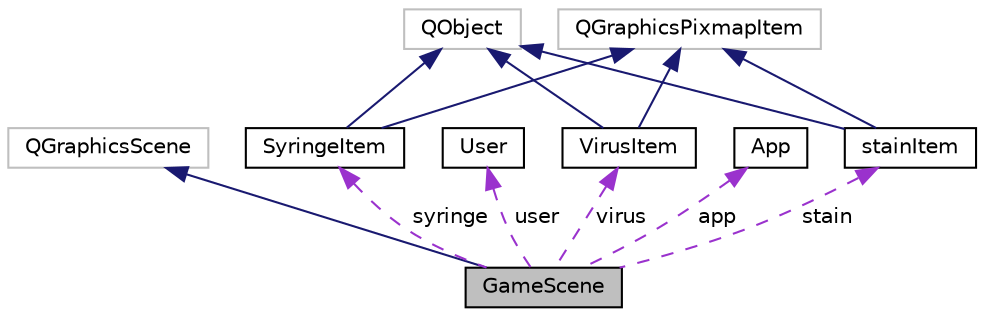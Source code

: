 digraph "GameScene"
{
  edge [fontname="Helvetica",fontsize="10",labelfontname="Helvetica",labelfontsize="10"];
  node [fontname="Helvetica",fontsize="10",shape=record];
  Node2 [label="GameScene",height=0.2,width=0.4,color="black", fillcolor="grey75", style="filled", fontcolor="black"];
  Node3 -> Node2 [dir="back",color="midnightblue",fontsize="10",style="solid",fontname="Helvetica"];
  Node3 [label="QGraphicsScene",height=0.2,width=0.4,color="grey75", fillcolor="white", style="filled"];
  Node4 -> Node2 [dir="back",color="darkorchid3",fontsize="10",style="dashed",label=" syringe" ,fontname="Helvetica"];
  Node4 [label="SyringeItem",height=0.2,width=0.4,color="black", fillcolor="white", style="filled",URL="$classSyringeItem.html"];
  Node5 -> Node4 [dir="back",color="midnightblue",fontsize="10",style="solid",fontname="Helvetica"];
  Node5 [label="QObject",height=0.2,width=0.4,color="grey75", fillcolor="white", style="filled"];
  Node6 -> Node4 [dir="back",color="midnightblue",fontsize="10",style="solid",fontname="Helvetica"];
  Node6 [label="QGraphicsPixmapItem",height=0.2,width=0.4,color="grey75", fillcolor="white", style="filled"];
  Node7 -> Node2 [dir="back",color="darkorchid3",fontsize="10",style="dashed",label=" user" ,fontname="Helvetica"];
  Node7 [label="User",height=0.2,width=0.4,color="black", fillcolor="white", style="filled",URL="$classUser.html"];
  Node8 -> Node2 [dir="back",color="darkorchid3",fontsize="10",style="dashed",label=" virus" ,fontname="Helvetica"];
  Node8 [label="VirusItem",height=0.2,width=0.4,color="black", fillcolor="white", style="filled",URL="$classVirusItem.html"];
  Node5 -> Node8 [dir="back",color="midnightblue",fontsize="10",style="solid",fontname="Helvetica"];
  Node6 -> Node8 [dir="back",color="midnightblue",fontsize="10",style="solid",fontname="Helvetica"];
  Node9 -> Node2 [dir="back",color="darkorchid3",fontsize="10",style="dashed",label=" app" ,fontname="Helvetica"];
  Node9 [label="App",height=0.2,width=0.4,color="black", fillcolor="white", style="filled",URL="$classApp.html"];
  Node10 -> Node2 [dir="back",color="darkorchid3",fontsize="10",style="dashed",label=" stain" ,fontname="Helvetica"];
  Node10 [label="stainItem",height=0.2,width=0.4,color="black", fillcolor="white", style="filled",URL="$classstainItem.html"];
  Node5 -> Node10 [dir="back",color="midnightblue",fontsize="10",style="solid",fontname="Helvetica"];
  Node6 -> Node10 [dir="back",color="midnightblue",fontsize="10",style="solid",fontname="Helvetica"];
}
